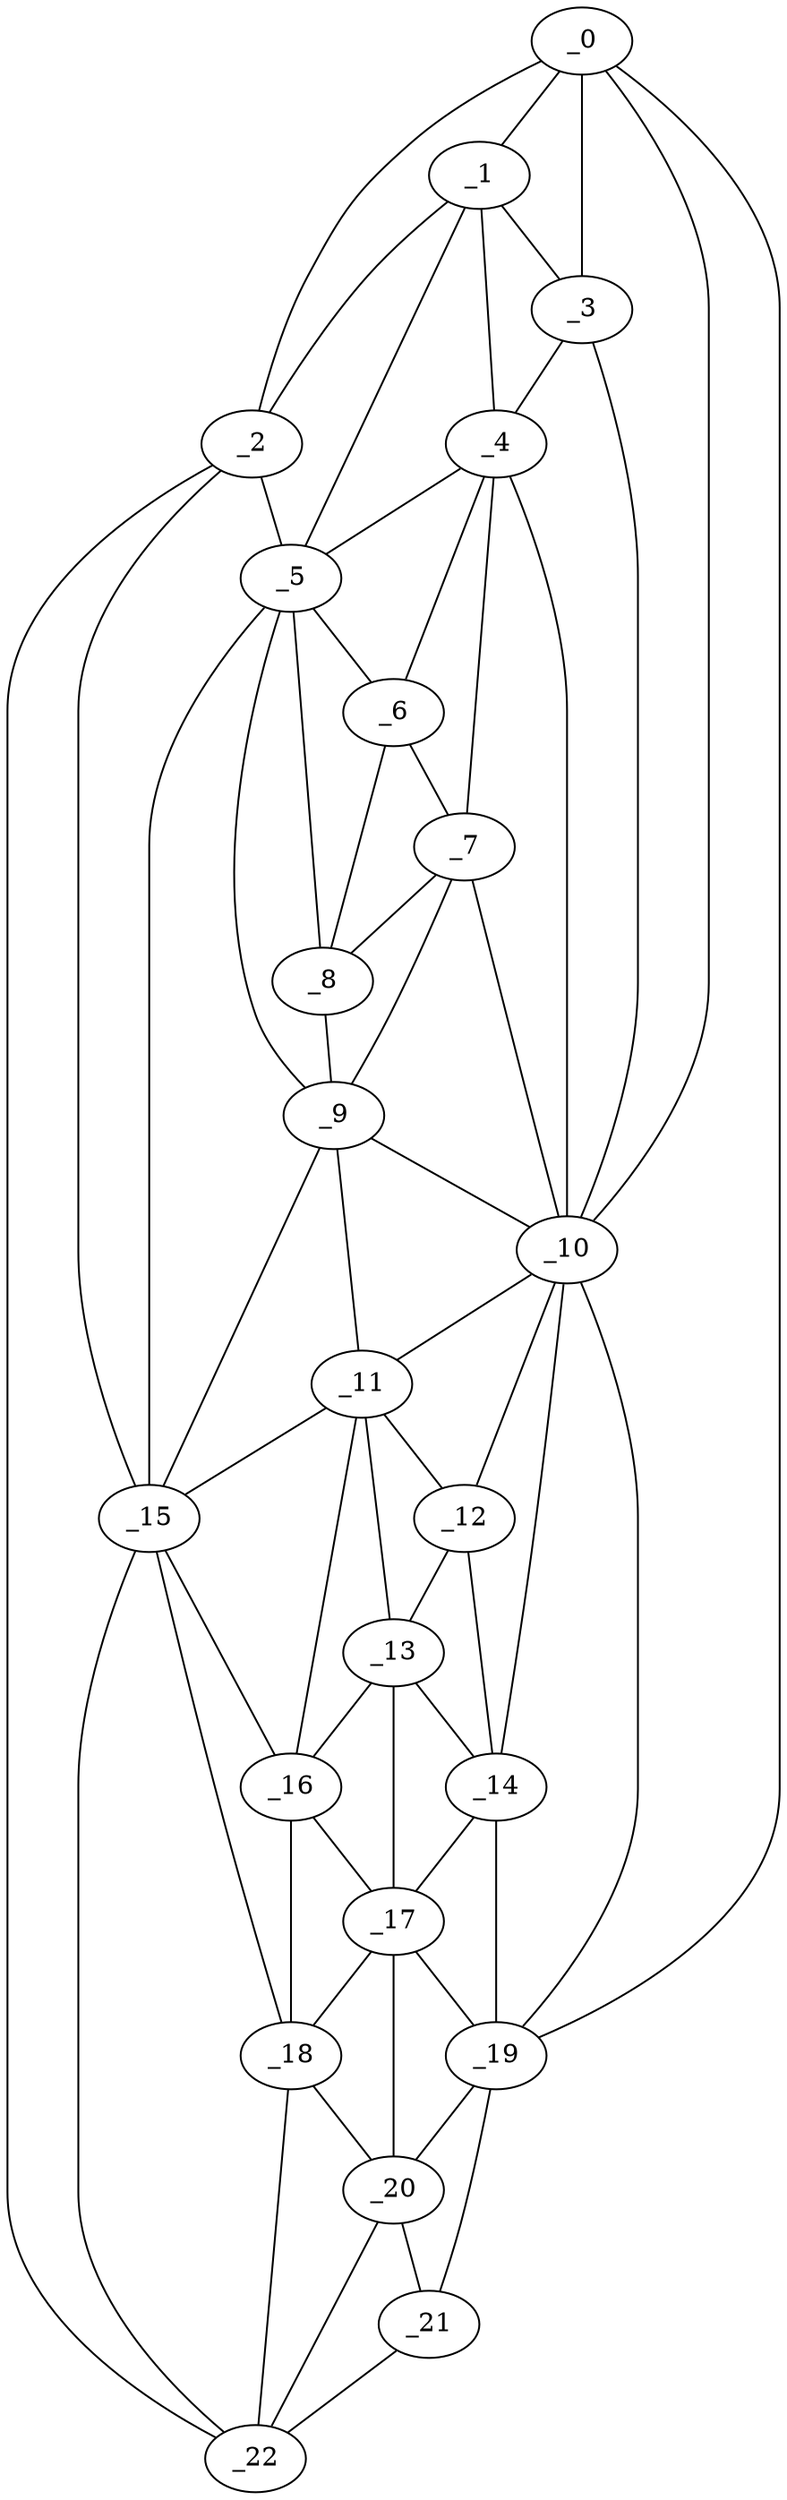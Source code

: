 graph "obj67__330.gxl" {
	_0	 [x=5,
		y=63];
	_1	 [x=19,
		y=74];
	_0 -- _1	 [valence=1];
	_2	 [x=20,
		y=88];
	_0 -- _2	 [valence=1];
	_3	 [x=24,
		y=61];
	_0 -- _3	 [valence=2];
	_10	 [x=71,
		y=49];
	_0 -- _10	 [valence=1];
	_19	 [x=110,
		y=39];
	_0 -- _19	 [valence=1];
	_1 -- _2	 [valence=2];
	_1 -- _3	 [valence=2];
	_4	 [x=39,
		y=60];
	_1 -- _4	 [valence=2];
	_5	 [x=48,
		y=76];
	_1 -- _5	 [valence=2];
	_2 -- _5	 [valence=2];
	_15	 [x=92,
		y=71];
	_2 -- _15	 [valence=2];
	_22	 [x=126,
		y=64];
	_2 -- _22	 [valence=1];
	_3 -- _4	 [valence=2];
	_3 -- _10	 [valence=2];
	_4 -- _5	 [valence=1];
	_6	 [x=51,
		y=70];
	_4 -- _6	 [valence=1];
	_7	 [x=55,
		y=57];
	_4 -- _7	 [valence=2];
	_4 -- _10	 [valence=2];
	_5 -- _6	 [valence=2];
	_8	 [x=56,
		y=68];
	_5 -- _8	 [valence=2];
	_9	 [x=68,
		y=70];
	_5 -- _9	 [valence=2];
	_5 -- _15	 [valence=2];
	_6 -- _7	 [valence=1];
	_6 -- _8	 [valence=2];
	_7 -- _8	 [valence=2];
	_7 -- _9	 [valence=1];
	_7 -- _10	 [valence=1];
	_8 -- _9	 [valence=2];
	_9 -- _10	 [valence=2];
	_11	 [x=78,
		y=62];
	_9 -- _11	 [valence=2];
	_9 -- _15	 [valence=1];
	_10 -- _11	 [valence=2];
	_12	 [x=83,
		y=50];
	_10 -- _12	 [valence=1];
	_14	 [x=92,
		y=47];
	_10 -- _14	 [valence=2];
	_10 -- _19	 [valence=2];
	_11 -- _12	 [valence=2];
	_13	 [x=89,
		y=51];
	_11 -- _13	 [valence=2];
	_11 -- _15	 [valence=2];
	_16	 [x=93,
		y=61];
	_11 -- _16	 [valence=2];
	_12 -- _13	 [valence=1];
	_12 -- _14	 [valence=2];
	_13 -- _14	 [valence=2];
	_13 -- _16	 [valence=1];
	_17	 [x=100,
		y=47];
	_13 -- _17	 [valence=1];
	_14 -- _17	 [valence=2];
	_14 -- _19	 [valence=1];
	_15 -- _16	 [valence=1];
	_18	 [x=101,
		y=65];
	_15 -- _18	 [valence=2];
	_15 -- _22	 [valence=1];
	_16 -- _17	 [valence=2];
	_16 -- _18	 [valence=1];
	_17 -- _18	 [valence=2];
	_17 -- _19	 [valence=2];
	_20	 [x=113,
		y=44];
	_17 -- _20	 [valence=1];
	_18 -- _20	 [valence=2];
	_18 -- _22	 [valence=2];
	_19 -- _20	 [valence=1];
	_21	 [x=125,
		y=48];
	_19 -- _21	 [valence=1];
	_20 -- _21	 [valence=2];
	_20 -- _22	 [valence=1];
	_21 -- _22	 [valence=1];
}
